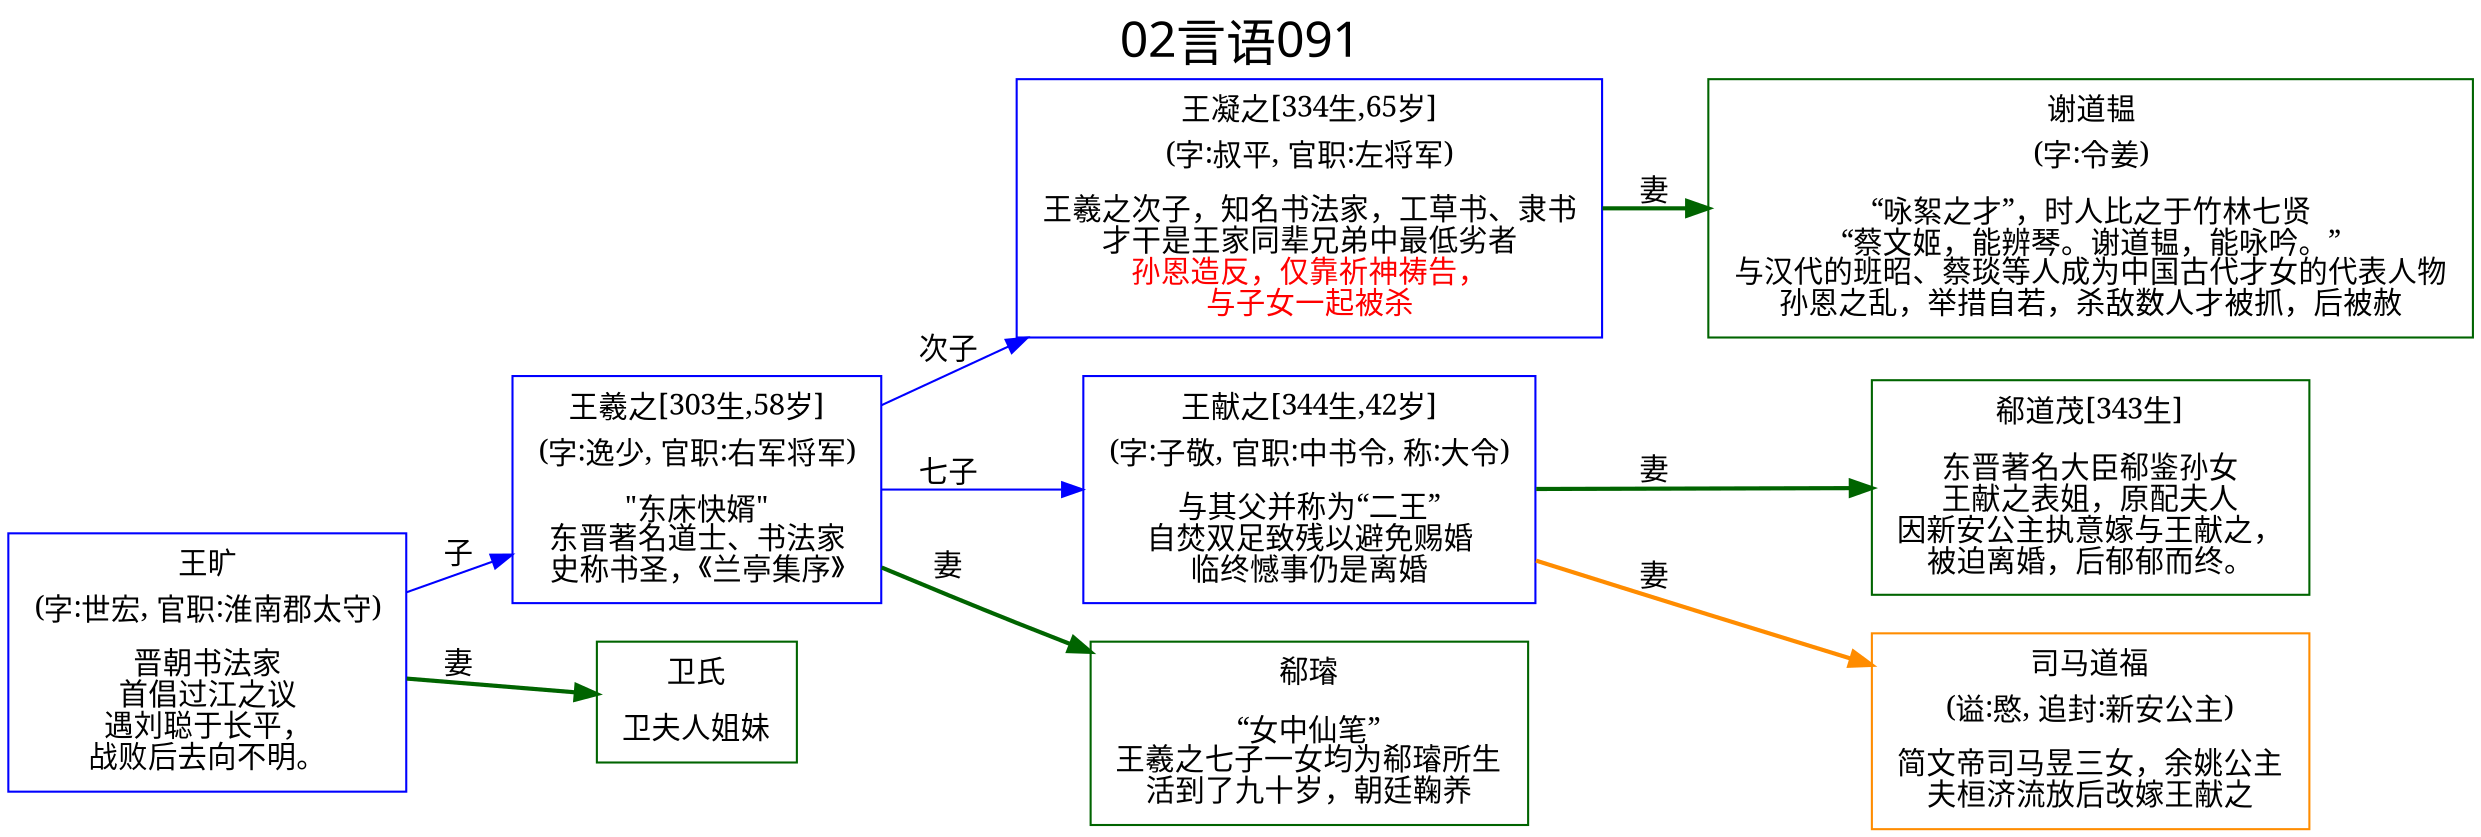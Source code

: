 
digraph
{
	rankdir = "LR";
	ranksep = 0.5;
	label = "02言语091";
	labelloc = "t";
	fontsize = "24";
	fontname = "SimHei";

	graph [style="filled", color="lightgrey"];
	node [fontname="SimSun"];
	edge [fontname="SimSun"];

	王羲之 [shape="box", color="blue", label=<<table border="0" cellborder="0"><tr><td>王羲之[303生,58岁]</td></tr><tr><td>(字:逸少, 官职:右军将军)</td></tr><tr><td></td></tr><tr><td>"东床快婿"<br/>东晋著名道士、书法家<br/>史称书圣，《兰亭集序》<br/></td></tr></table>>];
	谢道韫 [shape="box", color="darkgreen", label=<<table border="0" cellborder="0"><tr><td>谢道韫</td></tr><tr><td>(字:令姜)</td></tr><tr><td></td></tr><tr><td>“咏絮之才”，时人比之于竹林七贤<br/>“蔡文姬，能辨琴。谢道韫，能咏吟。”<br/>与汉代的班昭、蔡琰等人成为中国古代才女的代表人物<br/>孙恩之乱，举措自若，杀敌数人才被抓，后被赦<br/></td></tr></table>>];
	郗道茂 [shape="box", color="darkgreen", label=<<table border="0" cellborder="0"><tr><td>郗道茂[343生]</td></tr><tr><td></td></tr><tr><td>东晋著名大臣郗鉴孙女<br/>王献之表姐，原配夫人<br/>因新安公主执意嫁与王献之，<br/>被迫离婚，后郁郁而终。<br/></td></tr></table>>];
	王凝之 [shape="box", color="blue", label=<<table border="0" cellborder="0"><tr><td>王凝之[334生,65岁]</td></tr><tr><td>(字:叔平, 官职:左将军)</td></tr><tr><td></td></tr><tr><td>王羲之次子，知名书法家，工草书、隶书<br/>才干是王家同辈兄弟中最低劣者<br/><font color = 'red'>孙恩造反，仅靠祈神祷告，<br/>与子女一起被杀<br/></font></td></tr></table>>];
	王献之 [shape="box", color="blue", label=<<table border="0" cellborder="0"><tr><td>王献之[344生,42岁]</td></tr><tr><td>(字:子敬, 官职:中书令, 称:大令)</td></tr><tr><td></td></tr><tr><td>与其父并称为“二王”<br/>自焚双足致残以避免赐婚<br/>临终憾事仍是离婚<br/></td></tr></table>>];
	郗璿 [shape="box", color="darkgreen", label=<<table border="0" cellborder="0"><tr><td>郗璿</td></tr><tr><td></td></tr><tr><td>“女中仙笔”<br/>王羲之七子一女均为郗璿所生<br/>活到了九十岁，朝廷鞠养<br/></td></tr></table>>];
	卫氏 [shape="box", color="darkgreen", label=<<table border="0" cellborder="0"><tr><td>卫氏</td></tr><tr><td></td></tr><tr><td>卫夫人姐妹<br/></td></tr></table>>];
	王旷 [shape="box", color="blue", label=<<table border="0" cellborder="0"><tr><td>王旷</td></tr><tr><td>(字:世宏, 官职:淮南郡太守)</td></tr><tr><td></td></tr><tr><td>晋朝书法家<br/>首倡过江之议<br/>遇刘聪于长平，<br/>战败后去向不明。<br/></td></tr></table>>];
	司马道福 [shape="box", color="darkorange", label=<<table border="0" cellborder="0"><tr><td>司马道福</td></tr><tr><td>(谥:愍, 追封:新安公主)</td></tr><tr><td></td></tr><tr><td>简文帝司马昱三女，余姚公主<br/>夫桓济流放后改嫁王献之<br/></td></tr></table>>];

	王旷 -> 卫氏 [label="妻", style=bold, color="darkgreen"];
	王旷 -> 王羲之 [label="子", style=solid, color="blue"];
	王羲之 -> 郗璿 [label="妻", style=bold, color="darkgreen"];
	王羲之 -> 王凝之 [label="次子", style=solid, color="blue"];
	王凝之 -> 谢道韫 [label="妻", style=bold, color="darkgreen"];
	王羲之 -> 王献之 [label="七子", style=solid, color="blue"];
	王献之 -> 郗道茂 [label="妻", style=bold, color="darkgreen"];
	王献之 -> 司马道福 [label="妻", style=bold, color="darkorange"];


}
